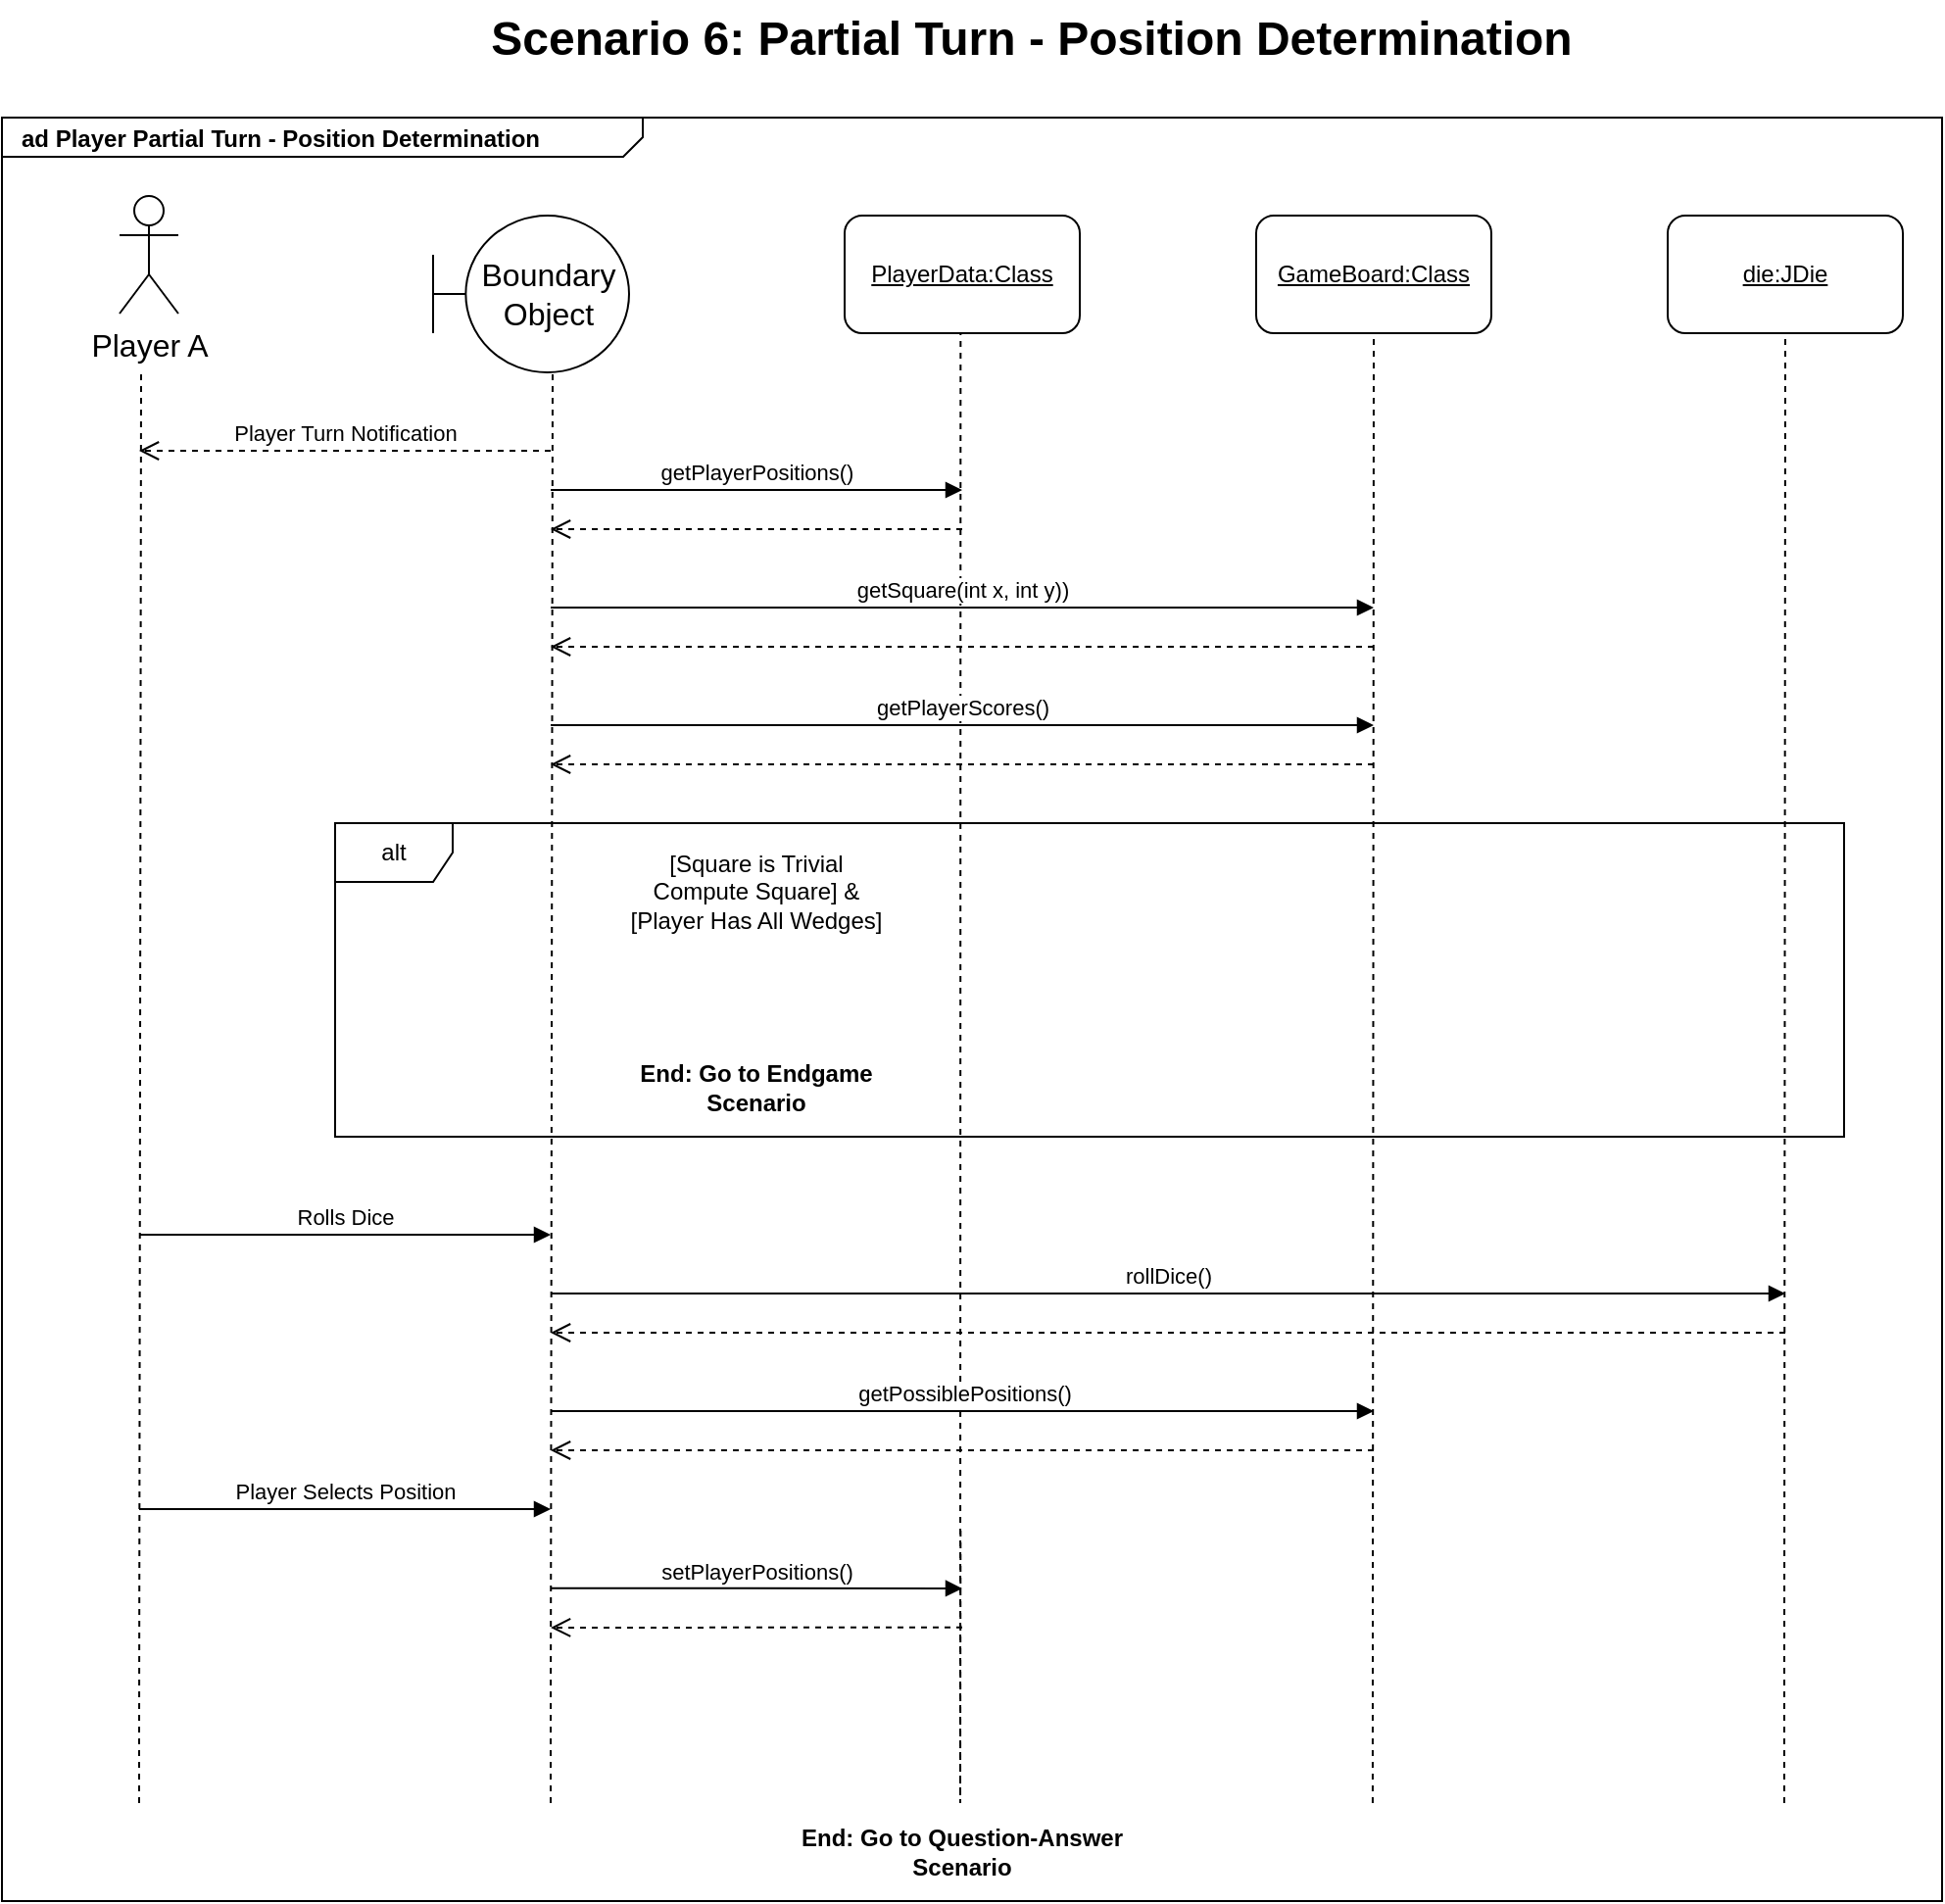 <mxfile version="21.6.6" type="github">
  <diagram name="Page-1" id="929967ad-93f9-6ef4-fab6-5d389245f69c">
    <mxGraphModel dx="1543" dy="637" grid="1" gridSize="10" guides="1" tooltips="1" connect="1" arrows="1" fold="1" page="1" pageScale="1.5" pageWidth="1169" pageHeight="826" background="none" math="0" shadow="0">
      <root>
        <mxCell id="0" style=";html=1;" />
        <mxCell id="1" style=";html=1;" parent="0" />
        <mxCell id="1672d66443f91eb5-1" value="&lt;p style=&quot;margin: 0px ; margin-top: 4px ; margin-left: 10px ; text-align: left&quot;&gt;&lt;b&gt;ad Player Partial Turn - Position Determination&lt;/b&gt;&lt;/p&gt;" style="html=1;strokeWidth=1;shape=mxgraph.sysml.package;html=1;overflow=fill;whiteSpace=wrap;fillColor=none;gradientColor=none;fontSize=12;align=center;labelX=327.64;" parent="1" vertex="1">
          <mxGeometry x="200" y="180" width="990" height="910" as="geometry" />
        </mxCell>
        <mxCell id="BygNE2UErq7dpZcZYX3N-1" value="Boundary Object" style="shape=umlBoundary;whiteSpace=wrap;html=1;fontSize=16;" parent="1" vertex="1">
          <mxGeometry x="420" y="230" width="100" height="80" as="geometry" />
        </mxCell>
        <mxCell id="BygNE2UErq7dpZcZYX3N-2" value="Player A" style="shape=umlActor;html=1;verticalLabelPosition=bottom;verticalAlign=top;align=center;fontSize=16;" parent="1" vertex="1">
          <mxGeometry x="260" y="220" width="30" height="60" as="geometry" />
        </mxCell>
        <mxCell id="L_0Sts4csoF8o7Koaro3-2" value="&lt;u&gt;PlayerData:Class&lt;/u&gt;" style="rounded=1;whiteSpace=wrap;html=1;" parent="1" vertex="1">
          <mxGeometry x="630" y="230" width="120" height="60" as="geometry" />
        </mxCell>
        <mxCell id="L_0Sts4csoF8o7Koaro3-6" value="&lt;u&gt;die:JDie&lt;/u&gt;" style="rounded=1;whiteSpace=wrap;html=1;" parent="1" vertex="1">
          <mxGeometry x="1050" y="230" width="120" height="60" as="geometry" />
        </mxCell>
        <mxCell id="L_0Sts4csoF8o7Koaro3-7" value="&lt;u&gt;GameBoard:Class&lt;/u&gt;" style="rounded=1;whiteSpace=wrap;html=1;" parent="1" vertex="1">
          <mxGeometry x="840" y="230" width="120" height="60" as="geometry" />
        </mxCell>
        <mxCell id="L_0Sts4csoF8o7Koaro3-8" value="Scenario 6: Partial Turn - Position Determination" style="text;strokeColor=none;fillColor=none;html=1;fontSize=24;fontStyle=1;verticalAlign=middle;align=center;" parent="1" vertex="1">
          <mxGeometry x="440" y="120" width="570" height="40" as="geometry" />
        </mxCell>
        <mxCell id="L_0Sts4csoF8o7Koaro3-15" value="" style="endArrow=none;dashed=1;html=1;rounded=0;movable=1;resizable=1;rotatable=1;deletable=1;editable=1;locked=0;connectable=1;exitX=0.05;exitY=0.544;exitDx=0;exitDy=0;exitPerimeter=0;" parent="1" edge="1">
          <mxGeometry width="50" height="50" relative="1" as="geometry">
            <mxPoint x="689.17" y="901" as="sourcePoint" />
            <mxPoint x="689.17" y="290" as="targetPoint" />
            <Array as="points">
              <mxPoint x="689" y="1040" />
            </Array>
          </mxGeometry>
        </mxCell>
        <mxCell id="L_0Sts4csoF8o7Koaro3-16" value="Player Turn Notification" style="html=1;verticalAlign=bottom;endArrow=open;dashed=1;endSize=8;edgeStyle=elbowEdgeStyle;elbow=vertical;curved=0;rounded=0;" parent="1" edge="1">
          <mxGeometry relative="1" as="geometry">
            <mxPoint x="480" y="350" as="sourcePoint" />
            <mxPoint x="270" y="350" as="targetPoint" />
          </mxGeometry>
        </mxCell>
        <mxCell id="L_0Sts4csoF8o7Koaro3-17" value="getPlayerPositions()" style="html=1;verticalAlign=bottom;endArrow=block;edgeStyle=elbowEdgeStyle;elbow=vertical;curved=0;rounded=0;" parent="1" edge="1">
          <mxGeometry width="80" relative="1" as="geometry">
            <mxPoint x="480" y="370" as="sourcePoint" />
            <mxPoint x="690" y="370" as="targetPoint" />
            <mxPoint as="offset" />
          </mxGeometry>
        </mxCell>
        <mxCell id="L_0Sts4csoF8o7Koaro3-19" value="" style="html=1;verticalAlign=bottom;endArrow=open;dashed=1;endSize=8;edgeStyle=elbowEdgeStyle;elbow=vertical;curved=0;rounded=0;" parent="1" edge="1">
          <mxGeometry relative="1" as="geometry">
            <mxPoint x="690" y="390" as="sourcePoint" />
            <mxPoint x="480" y="390" as="targetPoint" />
            <Array as="points" />
          </mxGeometry>
        </mxCell>
        <mxCell id="L_0Sts4csoF8o7Koaro3-20" value="getPlayerScores()" style="html=1;verticalAlign=bottom;endArrow=block;edgeStyle=elbowEdgeStyle;elbow=vertical;curved=0;rounded=0;" parent="1" edge="1">
          <mxGeometry width="80" relative="1" as="geometry">
            <mxPoint x="480" y="490" as="sourcePoint" />
            <mxPoint x="900" y="490" as="targetPoint" />
          </mxGeometry>
        </mxCell>
        <mxCell id="L_0Sts4csoF8o7Koaro3-21" value="" style="html=1;verticalAlign=bottom;endArrow=open;dashed=1;endSize=8;edgeStyle=elbowEdgeStyle;elbow=vertical;curved=0;rounded=0;" parent="1" edge="1">
          <mxGeometry relative="1" as="geometry">
            <mxPoint x="900" y="510" as="sourcePoint" />
            <mxPoint x="480" y="510" as="targetPoint" />
            <Array as="points" />
          </mxGeometry>
        </mxCell>
        <mxCell id="L_0Sts4csoF8o7Koaro3-22" value="getSquare(int x, int y))" style="html=1;verticalAlign=bottom;endArrow=block;edgeStyle=elbowEdgeStyle;elbow=vertical;curved=0;rounded=0;" parent="1" edge="1">
          <mxGeometry width="80" relative="1" as="geometry">
            <mxPoint x="480" y="430" as="sourcePoint" />
            <mxPoint x="900" y="430" as="targetPoint" />
          </mxGeometry>
        </mxCell>
        <mxCell id="L_0Sts4csoF8o7Koaro3-23" value="" style="html=1;verticalAlign=bottom;endArrow=open;dashed=1;endSize=8;edgeStyle=elbowEdgeStyle;elbow=vertical;curved=0;rounded=0;" parent="1" edge="1">
          <mxGeometry relative="1" as="geometry">
            <mxPoint x="900" y="450" as="sourcePoint" />
            <mxPoint x="480" y="450" as="targetPoint" />
            <Array as="points" />
          </mxGeometry>
        </mxCell>
        <mxCell id="L_0Sts4csoF8o7Koaro3-4" value="alt" style="shape=umlFrame;whiteSpace=wrap;html=1;pointerEvents=0;" parent="1" vertex="1">
          <mxGeometry x="370" y="540" width="770" height="160" as="geometry" />
        </mxCell>
        <mxCell id="L_0Sts4csoF8o7Koaro3-25" value="[Square is Trivial Compute Square] &amp;amp; [Player Has All Wedges]" style="text;html=1;strokeColor=none;fillColor=none;align=center;verticalAlign=middle;whiteSpace=wrap;rounded=0;" parent="1" vertex="1">
          <mxGeometry x="515" y="560" width="140" height="30" as="geometry" />
        </mxCell>
        <mxCell id="L_0Sts4csoF8o7Koaro3-29" value="&lt;b&gt;End: Go to Endgame Scenario&lt;/b&gt;" style="text;html=1;strokeColor=none;fillColor=none;align=center;verticalAlign=middle;whiteSpace=wrap;rounded=0;" parent="1" vertex="1">
          <mxGeometry x="500" y="660" width="170" height="30" as="geometry" />
        </mxCell>
        <mxCell id="L_0Sts4csoF8o7Koaro3-31" value="Rolls Dice" style="html=1;verticalAlign=bottom;endArrow=block;edgeStyle=elbowEdgeStyle;elbow=horizontal;curved=0;rounded=0;" parent="1" edge="1">
          <mxGeometry width="80" relative="1" as="geometry">
            <mxPoint x="270" y="750" as="sourcePoint" />
            <mxPoint x="480" y="750" as="targetPoint" />
          </mxGeometry>
        </mxCell>
        <mxCell id="L_0Sts4csoF8o7Koaro3-32" value="rollDice()" style="html=1;verticalAlign=bottom;endArrow=block;edgeStyle=elbowEdgeStyle;elbow=vertical;curved=0;rounded=0;" parent="1" edge="1">
          <mxGeometry width="80" relative="1" as="geometry">
            <mxPoint x="480" y="780" as="sourcePoint" />
            <mxPoint x="1110" y="780" as="targetPoint" />
          </mxGeometry>
        </mxCell>
        <mxCell id="L_0Sts4csoF8o7Koaro3-33" value="" style="html=1;verticalAlign=bottom;endArrow=open;dashed=1;endSize=8;edgeStyle=elbowEdgeStyle;elbow=vertical;curved=0;rounded=0;" parent="1" edge="1">
          <mxGeometry relative="1" as="geometry">
            <mxPoint x="1110" y="800" as="sourcePoint" />
            <mxPoint x="480" y="800" as="targetPoint" />
            <Array as="points" />
          </mxGeometry>
        </mxCell>
        <mxCell id="L_0Sts4csoF8o7Koaro3-34" value="getPossiblePositions()" style="html=1;verticalAlign=bottom;endArrow=block;edgeStyle=elbowEdgeStyle;elbow=vertical;curved=0;rounded=0;" parent="1" edge="1">
          <mxGeometry x="0.002" width="80" relative="1" as="geometry">
            <mxPoint x="480" y="840" as="sourcePoint" />
            <mxPoint x="900" y="840" as="targetPoint" />
            <mxPoint as="offset" />
          </mxGeometry>
        </mxCell>
        <mxCell id="L_0Sts4csoF8o7Koaro3-35" value="" style="html=1;verticalAlign=bottom;endArrow=open;dashed=1;endSize=8;edgeStyle=elbowEdgeStyle;elbow=vertical;curved=0;rounded=0;" parent="1" edge="1">
          <mxGeometry relative="1" as="geometry">
            <mxPoint x="900" y="860" as="sourcePoint" />
            <mxPoint x="480" y="860" as="targetPoint" />
            <Array as="points" />
          </mxGeometry>
        </mxCell>
        <mxCell id="L_0Sts4csoF8o7Koaro3-36" value="Player Selects Position" style="html=1;verticalAlign=bottom;endArrow=block;edgeStyle=elbowEdgeStyle;elbow=horizontal;curved=0;rounded=0;" parent="1" edge="1">
          <mxGeometry width="80" relative="1" as="geometry">
            <mxPoint x="270" y="890" as="sourcePoint" />
            <mxPoint x="480" y="890" as="targetPoint" />
          </mxGeometry>
        </mxCell>
        <mxCell id="L_0Sts4csoF8o7Koaro3-37" value="setPlayerPositions()" style="html=1;verticalAlign=bottom;endArrow=block;edgeStyle=elbowEdgeStyle;elbow=vertical;curved=0;rounded=0;" parent="1" edge="1">
          <mxGeometry width="80" relative="1" as="geometry">
            <mxPoint x="480" y="930.33" as="sourcePoint" />
            <mxPoint x="690" y="930.33" as="targetPoint" />
            <mxPoint as="offset" />
          </mxGeometry>
        </mxCell>
        <mxCell id="L_0Sts4csoF8o7Koaro3-38" value="" style="html=1;verticalAlign=bottom;endArrow=open;dashed=1;endSize=8;edgeStyle=elbowEdgeStyle;elbow=vertical;curved=0;rounded=0;" parent="1" edge="1">
          <mxGeometry relative="1" as="geometry">
            <mxPoint x="690" y="950.33" as="sourcePoint" />
            <mxPoint x="480" y="950.33" as="targetPoint" />
            <Array as="points" />
          </mxGeometry>
        </mxCell>
        <mxCell id="L_0Sts4csoF8o7Koaro3-39" value="&lt;b&gt;End: Go to Question-Answer Scenario&lt;/b&gt;" style="text;html=1;strokeColor=none;fillColor=none;align=center;verticalAlign=middle;whiteSpace=wrap;rounded=0;" parent="1" vertex="1">
          <mxGeometry x="605" y="1050" width="170" height="30" as="geometry" />
        </mxCell>
        <mxCell id="4zJbVAAGOXzPrP1AxdIP-1" value="" style="endArrow=none;dashed=1;html=1;rounded=0;movable=1;resizable=1;rotatable=1;deletable=1;editable=1;locked=0;connectable=1;exitX=0.28;exitY=0.967;exitDx=0;exitDy=0;exitPerimeter=0;" parent="1" edge="1">
          <mxGeometry width="50" height="50" relative="1" as="geometry">
            <mxPoint x="899.47" y="1040" as="sourcePoint" />
            <mxPoint x="900" y="290" as="targetPoint" />
            <Array as="points">
              <mxPoint x="899.47" y="1020" />
              <mxPoint x="899.47" y="1010" />
            </Array>
          </mxGeometry>
        </mxCell>
        <mxCell id="4zJbVAAGOXzPrP1AxdIP-2" value="" style="endArrow=none;dashed=1;html=1;rounded=0;movable=1;resizable=1;rotatable=1;deletable=1;editable=1;locked=0;connectable=1;exitX=0.28;exitY=0.967;exitDx=0;exitDy=0;exitPerimeter=0;" parent="1" edge="1">
          <mxGeometry width="50" height="50" relative="1" as="geometry">
            <mxPoint x="480" y="1040" as="sourcePoint" />
            <mxPoint x="481" y="310" as="targetPoint" />
            <Array as="points">
              <mxPoint x="480" y="1020" />
              <mxPoint x="480" y="1010" />
            </Array>
          </mxGeometry>
        </mxCell>
        <mxCell id="4zJbVAAGOXzPrP1AxdIP-3" value="" style="endArrow=none;dashed=1;html=1;rounded=0;movable=1;resizable=1;rotatable=1;deletable=1;editable=1;locked=0;connectable=1;exitX=0.28;exitY=0.967;exitDx=0;exitDy=0;exitPerimeter=0;" parent="1" edge="1">
          <mxGeometry width="50" height="50" relative="1" as="geometry">
            <mxPoint x="1109.47" y="1040" as="sourcePoint" />
            <mxPoint x="1110" y="290" as="targetPoint" />
            <Array as="points">
              <mxPoint x="1109.47" y="1020" />
              <mxPoint x="1109.47" y="1010" />
            </Array>
          </mxGeometry>
        </mxCell>
        <mxCell id="4zJbVAAGOXzPrP1AxdIP-4" value="" style="endArrow=none;dashed=1;html=1;rounded=0;movable=1;resizable=1;rotatable=1;deletable=1;editable=1;locked=0;connectable=1;exitX=0.28;exitY=0.967;exitDx=0;exitDy=0;exitPerimeter=0;" parent="1" edge="1">
          <mxGeometry width="50" height="50" relative="1" as="geometry">
            <mxPoint x="270" y="1040" as="sourcePoint" />
            <mxPoint x="271" y="310" as="targetPoint" />
            <Array as="points">
              <mxPoint x="270" y="1020" />
              <mxPoint x="270" y="1010" />
            </Array>
          </mxGeometry>
        </mxCell>
      </root>
    </mxGraphModel>
  </diagram>
</mxfile>
